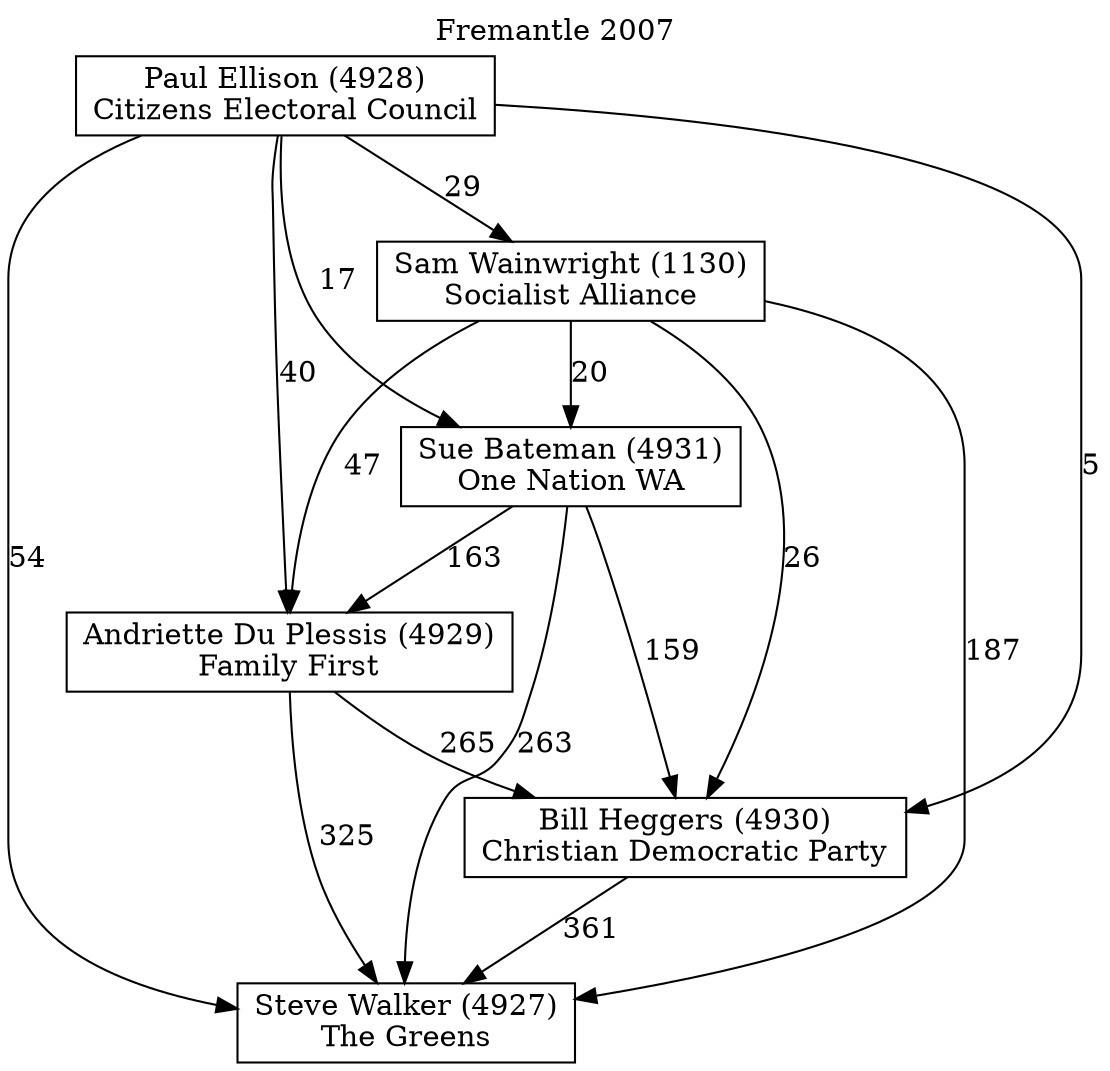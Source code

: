 // House preference flow
digraph "Steve Walker (4927)_Fremantle_2007" {
	graph [label="Fremantle 2007" labelloc=t mclimit=10]
	node [shape=box]
	"Steve Walker (4927)" [label="Steve Walker (4927)
The Greens"]
	"Bill Heggers (4930)" [label="Bill Heggers (4930)
Christian Democratic Party"]
	"Andriette Du Plessis (4929)" [label="Andriette Du Plessis (4929)
Family First"]
	"Sue Bateman (4931)" [label="Sue Bateman (4931)
One Nation WA"]
	"Sam Wainwright (1130)" [label="Sam Wainwright (1130)
Socialist Alliance"]
	"Paul Ellison (4928)" [label="Paul Ellison (4928)
Citizens Electoral Council"]
	"Steve Walker (4927)" [label="Steve Walker (4927)
The Greens"]
	"Andriette Du Plessis (4929)" [label="Andriette Du Plessis (4929)
Family First"]
	"Sue Bateman (4931)" [label="Sue Bateman (4931)
One Nation WA"]
	"Sam Wainwright (1130)" [label="Sam Wainwright (1130)
Socialist Alliance"]
	"Paul Ellison (4928)" [label="Paul Ellison (4928)
Citizens Electoral Council"]
	"Steve Walker (4927)" [label="Steve Walker (4927)
The Greens"]
	"Sue Bateman (4931)" [label="Sue Bateman (4931)
One Nation WA"]
	"Sam Wainwright (1130)" [label="Sam Wainwright (1130)
Socialist Alliance"]
	"Paul Ellison (4928)" [label="Paul Ellison (4928)
Citizens Electoral Council"]
	"Steve Walker (4927)" [label="Steve Walker (4927)
The Greens"]
	"Sam Wainwright (1130)" [label="Sam Wainwright (1130)
Socialist Alliance"]
	"Paul Ellison (4928)" [label="Paul Ellison (4928)
Citizens Electoral Council"]
	"Steve Walker (4927)" [label="Steve Walker (4927)
The Greens"]
	"Paul Ellison (4928)" [label="Paul Ellison (4928)
Citizens Electoral Council"]
	"Paul Ellison (4928)" [label="Paul Ellison (4928)
Citizens Electoral Council"]
	"Sam Wainwright (1130)" [label="Sam Wainwright (1130)
Socialist Alliance"]
	"Paul Ellison (4928)" [label="Paul Ellison (4928)
Citizens Electoral Council"]
	"Paul Ellison (4928)" [label="Paul Ellison (4928)
Citizens Electoral Council"]
	"Sue Bateman (4931)" [label="Sue Bateman (4931)
One Nation WA"]
	"Sam Wainwright (1130)" [label="Sam Wainwright (1130)
Socialist Alliance"]
	"Paul Ellison (4928)" [label="Paul Ellison (4928)
Citizens Electoral Council"]
	"Sue Bateman (4931)" [label="Sue Bateman (4931)
One Nation WA"]
	"Paul Ellison (4928)" [label="Paul Ellison (4928)
Citizens Electoral Council"]
	"Paul Ellison (4928)" [label="Paul Ellison (4928)
Citizens Electoral Council"]
	"Sam Wainwright (1130)" [label="Sam Wainwright (1130)
Socialist Alliance"]
	"Paul Ellison (4928)" [label="Paul Ellison (4928)
Citizens Electoral Council"]
	"Paul Ellison (4928)" [label="Paul Ellison (4928)
Citizens Electoral Council"]
	"Andriette Du Plessis (4929)" [label="Andriette Du Plessis (4929)
Family First"]
	"Sue Bateman (4931)" [label="Sue Bateman (4931)
One Nation WA"]
	"Sam Wainwright (1130)" [label="Sam Wainwright (1130)
Socialist Alliance"]
	"Paul Ellison (4928)" [label="Paul Ellison (4928)
Citizens Electoral Council"]
	"Andriette Du Plessis (4929)" [label="Andriette Du Plessis (4929)
Family First"]
	"Sam Wainwright (1130)" [label="Sam Wainwright (1130)
Socialist Alliance"]
	"Paul Ellison (4928)" [label="Paul Ellison (4928)
Citizens Electoral Council"]
	"Andriette Du Plessis (4929)" [label="Andriette Du Plessis (4929)
Family First"]
	"Paul Ellison (4928)" [label="Paul Ellison (4928)
Citizens Electoral Council"]
	"Paul Ellison (4928)" [label="Paul Ellison (4928)
Citizens Electoral Council"]
	"Sam Wainwright (1130)" [label="Sam Wainwright (1130)
Socialist Alliance"]
	"Paul Ellison (4928)" [label="Paul Ellison (4928)
Citizens Electoral Council"]
	"Paul Ellison (4928)" [label="Paul Ellison (4928)
Citizens Electoral Council"]
	"Sue Bateman (4931)" [label="Sue Bateman (4931)
One Nation WA"]
	"Sam Wainwright (1130)" [label="Sam Wainwright (1130)
Socialist Alliance"]
	"Paul Ellison (4928)" [label="Paul Ellison (4928)
Citizens Electoral Council"]
	"Sue Bateman (4931)" [label="Sue Bateman (4931)
One Nation WA"]
	"Paul Ellison (4928)" [label="Paul Ellison (4928)
Citizens Electoral Council"]
	"Paul Ellison (4928)" [label="Paul Ellison (4928)
Citizens Electoral Council"]
	"Sam Wainwright (1130)" [label="Sam Wainwright (1130)
Socialist Alliance"]
	"Paul Ellison (4928)" [label="Paul Ellison (4928)
Citizens Electoral Council"]
	"Paul Ellison (4928)" [label="Paul Ellison (4928)
Citizens Electoral Council"]
	"Bill Heggers (4930)" [label="Bill Heggers (4930)
Christian Democratic Party"]
	"Andriette Du Plessis (4929)" [label="Andriette Du Plessis (4929)
Family First"]
	"Sue Bateman (4931)" [label="Sue Bateman (4931)
One Nation WA"]
	"Sam Wainwright (1130)" [label="Sam Wainwright (1130)
Socialist Alliance"]
	"Paul Ellison (4928)" [label="Paul Ellison (4928)
Citizens Electoral Council"]
	"Bill Heggers (4930)" [label="Bill Heggers (4930)
Christian Democratic Party"]
	"Sue Bateman (4931)" [label="Sue Bateman (4931)
One Nation WA"]
	"Sam Wainwright (1130)" [label="Sam Wainwright (1130)
Socialist Alliance"]
	"Paul Ellison (4928)" [label="Paul Ellison (4928)
Citizens Electoral Council"]
	"Bill Heggers (4930)" [label="Bill Heggers (4930)
Christian Democratic Party"]
	"Sam Wainwright (1130)" [label="Sam Wainwright (1130)
Socialist Alliance"]
	"Paul Ellison (4928)" [label="Paul Ellison (4928)
Citizens Electoral Council"]
	"Bill Heggers (4930)" [label="Bill Heggers (4930)
Christian Democratic Party"]
	"Paul Ellison (4928)" [label="Paul Ellison (4928)
Citizens Electoral Council"]
	"Paul Ellison (4928)" [label="Paul Ellison (4928)
Citizens Electoral Council"]
	"Sam Wainwright (1130)" [label="Sam Wainwright (1130)
Socialist Alliance"]
	"Paul Ellison (4928)" [label="Paul Ellison (4928)
Citizens Electoral Council"]
	"Paul Ellison (4928)" [label="Paul Ellison (4928)
Citizens Electoral Council"]
	"Sue Bateman (4931)" [label="Sue Bateman (4931)
One Nation WA"]
	"Sam Wainwright (1130)" [label="Sam Wainwright (1130)
Socialist Alliance"]
	"Paul Ellison (4928)" [label="Paul Ellison (4928)
Citizens Electoral Council"]
	"Sue Bateman (4931)" [label="Sue Bateman (4931)
One Nation WA"]
	"Paul Ellison (4928)" [label="Paul Ellison (4928)
Citizens Electoral Council"]
	"Paul Ellison (4928)" [label="Paul Ellison (4928)
Citizens Electoral Council"]
	"Sam Wainwright (1130)" [label="Sam Wainwright (1130)
Socialist Alliance"]
	"Paul Ellison (4928)" [label="Paul Ellison (4928)
Citizens Electoral Council"]
	"Paul Ellison (4928)" [label="Paul Ellison (4928)
Citizens Electoral Council"]
	"Andriette Du Plessis (4929)" [label="Andriette Du Plessis (4929)
Family First"]
	"Sue Bateman (4931)" [label="Sue Bateman (4931)
One Nation WA"]
	"Sam Wainwright (1130)" [label="Sam Wainwright (1130)
Socialist Alliance"]
	"Paul Ellison (4928)" [label="Paul Ellison (4928)
Citizens Electoral Council"]
	"Andriette Du Plessis (4929)" [label="Andriette Du Plessis (4929)
Family First"]
	"Sam Wainwright (1130)" [label="Sam Wainwright (1130)
Socialist Alliance"]
	"Paul Ellison (4928)" [label="Paul Ellison (4928)
Citizens Electoral Council"]
	"Andriette Du Plessis (4929)" [label="Andriette Du Plessis (4929)
Family First"]
	"Paul Ellison (4928)" [label="Paul Ellison (4928)
Citizens Electoral Council"]
	"Paul Ellison (4928)" [label="Paul Ellison (4928)
Citizens Electoral Council"]
	"Sam Wainwright (1130)" [label="Sam Wainwright (1130)
Socialist Alliance"]
	"Paul Ellison (4928)" [label="Paul Ellison (4928)
Citizens Electoral Council"]
	"Paul Ellison (4928)" [label="Paul Ellison (4928)
Citizens Electoral Council"]
	"Sue Bateman (4931)" [label="Sue Bateman (4931)
One Nation WA"]
	"Sam Wainwright (1130)" [label="Sam Wainwright (1130)
Socialist Alliance"]
	"Paul Ellison (4928)" [label="Paul Ellison (4928)
Citizens Electoral Council"]
	"Sue Bateman (4931)" [label="Sue Bateman (4931)
One Nation WA"]
	"Paul Ellison (4928)" [label="Paul Ellison (4928)
Citizens Electoral Council"]
	"Paul Ellison (4928)" [label="Paul Ellison (4928)
Citizens Electoral Council"]
	"Sam Wainwright (1130)" [label="Sam Wainwright (1130)
Socialist Alliance"]
	"Paul Ellison (4928)" [label="Paul Ellison (4928)
Citizens Electoral Council"]
	"Paul Ellison (4928)" [label="Paul Ellison (4928)
Citizens Electoral Council"]
	"Bill Heggers (4930)" -> "Steve Walker (4927)" [label=361]
	"Andriette Du Plessis (4929)" -> "Bill Heggers (4930)" [label=265]
	"Sue Bateman (4931)" -> "Andriette Du Plessis (4929)" [label=163]
	"Sam Wainwright (1130)" -> "Sue Bateman (4931)" [label=20]
	"Paul Ellison (4928)" -> "Sam Wainwright (1130)" [label=29]
	"Andriette Du Plessis (4929)" -> "Steve Walker (4927)" [label=325]
	"Sue Bateman (4931)" -> "Steve Walker (4927)" [label=263]
	"Sam Wainwright (1130)" -> "Steve Walker (4927)" [label=187]
	"Paul Ellison (4928)" -> "Steve Walker (4927)" [label=54]
	"Paul Ellison (4928)" -> "Sue Bateman (4931)" [label=17]
	"Sam Wainwright (1130)" -> "Andriette Du Plessis (4929)" [label=47]
	"Paul Ellison (4928)" -> "Andriette Du Plessis (4929)" [label=40]
	"Sue Bateman (4931)" -> "Bill Heggers (4930)" [label=159]
	"Sam Wainwright (1130)" -> "Bill Heggers (4930)" [label=26]
	"Paul Ellison (4928)" -> "Bill Heggers (4930)" [label=5]
}
